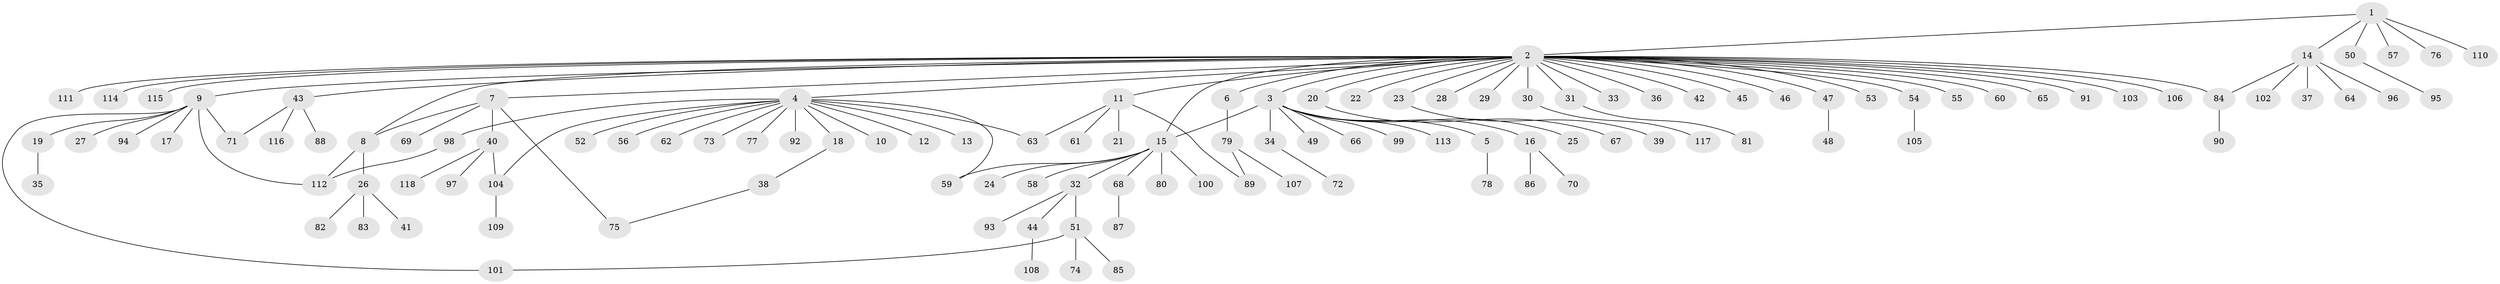 // Generated by graph-tools (version 1.1) at 2025/25/03/09/25 03:25:55]
// undirected, 118 vertices, 129 edges
graph export_dot {
graph [start="1"]
  node [color=gray90,style=filled];
  1;
  2;
  3;
  4;
  5;
  6;
  7;
  8;
  9;
  10;
  11;
  12;
  13;
  14;
  15;
  16;
  17;
  18;
  19;
  20;
  21;
  22;
  23;
  24;
  25;
  26;
  27;
  28;
  29;
  30;
  31;
  32;
  33;
  34;
  35;
  36;
  37;
  38;
  39;
  40;
  41;
  42;
  43;
  44;
  45;
  46;
  47;
  48;
  49;
  50;
  51;
  52;
  53;
  54;
  55;
  56;
  57;
  58;
  59;
  60;
  61;
  62;
  63;
  64;
  65;
  66;
  67;
  68;
  69;
  70;
  71;
  72;
  73;
  74;
  75;
  76;
  77;
  78;
  79;
  80;
  81;
  82;
  83;
  84;
  85;
  86;
  87;
  88;
  89;
  90;
  91;
  92;
  93;
  94;
  95;
  96;
  97;
  98;
  99;
  100;
  101;
  102;
  103;
  104;
  105;
  106;
  107;
  108;
  109;
  110;
  111;
  112;
  113;
  114;
  115;
  116;
  117;
  118;
  1 -- 2;
  1 -- 14;
  1 -- 50;
  1 -- 57;
  1 -- 76;
  1 -- 110;
  2 -- 3;
  2 -- 4;
  2 -- 6;
  2 -- 7;
  2 -- 8;
  2 -- 9;
  2 -- 11;
  2 -- 15;
  2 -- 20;
  2 -- 22;
  2 -- 23;
  2 -- 28;
  2 -- 29;
  2 -- 30;
  2 -- 31;
  2 -- 33;
  2 -- 36;
  2 -- 42;
  2 -- 43;
  2 -- 45;
  2 -- 46;
  2 -- 47;
  2 -- 53;
  2 -- 54;
  2 -- 55;
  2 -- 60;
  2 -- 65;
  2 -- 84;
  2 -- 91;
  2 -- 103;
  2 -- 106;
  2 -- 111;
  2 -- 114;
  2 -- 115;
  3 -- 5;
  3 -- 15;
  3 -- 16;
  3 -- 25;
  3 -- 34;
  3 -- 49;
  3 -- 66;
  3 -- 99;
  3 -- 113;
  4 -- 10;
  4 -- 12;
  4 -- 13;
  4 -- 18;
  4 -- 52;
  4 -- 56;
  4 -- 59;
  4 -- 62;
  4 -- 63;
  4 -- 73;
  4 -- 77;
  4 -- 92;
  4 -- 98;
  4 -- 104;
  5 -- 78;
  6 -- 79;
  7 -- 8;
  7 -- 40;
  7 -- 69;
  7 -- 75;
  8 -- 26;
  8 -- 112;
  9 -- 17;
  9 -- 19;
  9 -- 27;
  9 -- 71;
  9 -- 94;
  9 -- 101;
  9 -- 112;
  11 -- 21;
  11 -- 61;
  11 -- 63;
  11 -- 89;
  14 -- 37;
  14 -- 64;
  14 -- 84;
  14 -- 96;
  14 -- 102;
  15 -- 24;
  15 -- 32;
  15 -- 58;
  15 -- 59;
  15 -- 68;
  15 -- 80;
  15 -- 100;
  16 -- 70;
  16 -- 86;
  18 -- 38;
  19 -- 35;
  20 -- 67;
  23 -- 39;
  26 -- 41;
  26 -- 82;
  26 -- 83;
  30 -- 117;
  31 -- 81;
  32 -- 44;
  32 -- 51;
  32 -- 93;
  34 -- 72;
  38 -- 75;
  40 -- 97;
  40 -- 104;
  40 -- 118;
  43 -- 71;
  43 -- 88;
  43 -- 116;
  44 -- 108;
  47 -- 48;
  50 -- 95;
  51 -- 74;
  51 -- 85;
  51 -- 101;
  54 -- 105;
  68 -- 87;
  79 -- 89;
  79 -- 107;
  84 -- 90;
  98 -- 112;
  104 -- 109;
}
